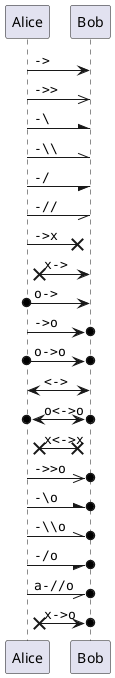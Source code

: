 @startuml
'https://plantuml.com/sequence-diagram

participant Alice as a
participant Bob as b
a->b:""->""
a->>b:""->>""
a-\b:""-\""
a-\\b:""-\\\\""
a-/b:""-/""
a-//b:""-//""
a->x b:""->x""
a x->b:""x->""
a o->b:""o->""
a ->o b:""->o""
a o->o b:""o->o""
a <-> b:""<->""
a o<->o b:""o<->o""
a x<->x b:""x<->x""
a ->>o b:""->>o""
a-\o b:""-\\o""
a-\\o b:""-\\\\o""
a-/o b:""-/o""
a-//o b:""a-//o""
a x->o b:""x->o""



@enduml